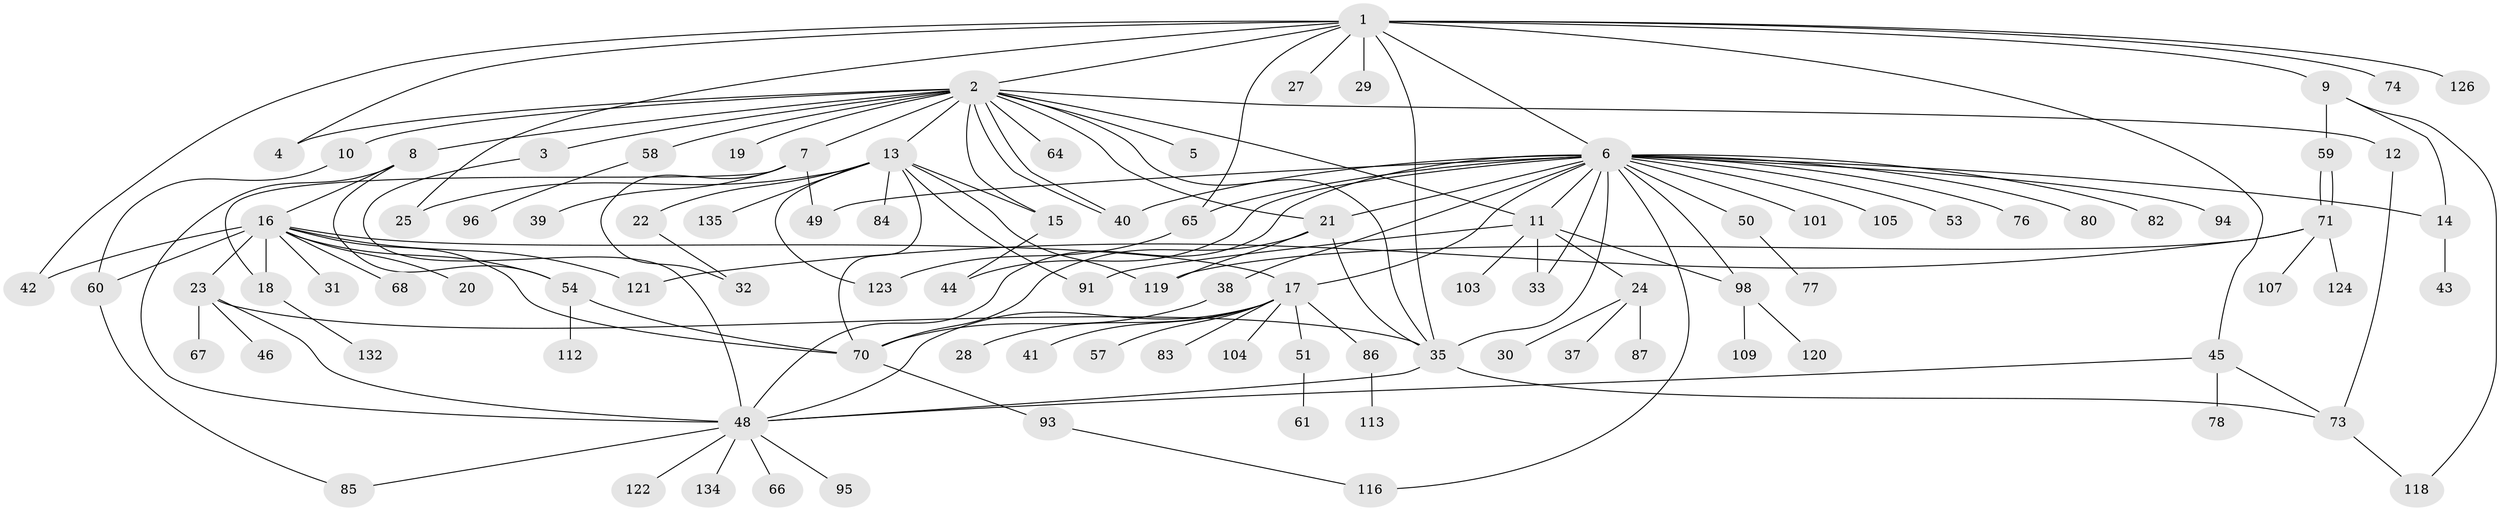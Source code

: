 // original degree distribution, {15: 0.007246376811594203, 18: 0.007246376811594203, 2: 0.2971014492753623, 1: 0.42028985507246375, 24: 0.007246376811594203, 6: 0.014492753623188406, 4: 0.043478260869565216, 3: 0.11594202898550725, 8: 0.007246376811594203, 11: 0.007246376811594203, 12: 0.014492753623188406, 9: 0.007246376811594203, 7: 0.007246376811594203, 5: 0.043478260869565216}
// Generated by graph-tools (version 1.1) at 2025/41/03/06/25 10:41:48]
// undirected, 99 vertices, 142 edges
graph export_dot {
graph [start="1"]
  node [color=gray90,style=filled];
  1 [super="+130"];
  2 [super="+99"];
  3;
  4;
  5;
  6 [super="+62"];
  7 [super="+63"];
  8;
  9 [super="+131"];
  10 [super="+81"];
  11 [super="+100"];
  12 [super="+69"];
  13 [super="+55"];
  14;
  15 [super="+36"];
  16 [super="+88"];
  17 [super="+47"];
  18 [super="+26"];
  19;
  20 [super="+56"];
  21 [super="+137"];
  22;
  23 [super="+138"];
  24 [super="+34"];
  25 [super="+102"];
  27;
  28;
  29;
  30;
  31;
  32 [super="+92"];
  33;
  35 [super="+133"];
  37;
  38 [super="+111"];
  39;
  40 [super="+75"];
  41;
  42;
  43 [super="+97"];
  44;
  45 [super="+108"];
  46;
  48 [super="+52"];
  49 [super="+115"];
  50;
  51 [super="+114"];
  53 [super="+72"];
  54 [super="+90"];
  57;
  58;
  59;
  60 [super="+117"];
  61;
  64;
  65 [super="+110"];
  66;
  67;
  68;
  70 [super="+136"];
  71 [super="+89"];
  73 [super="+79"];
  74;
  76;
  77;
  78;
  80;
  82;
  83;
  84;
  85;
  86;
  87;
  91;
  93 [super="+127"];
  94;
  95;
  96;
  98 [super="+106"];
  101;
  103;
  104 [super="+125"];
  105;
  107;
  109;
  112;
  113 [super="+128"];
  116;
  118;
  119;
  120;
  121;
  122;
  123;
  124 [super="+129"];
  126;
  132;
  134;
  135;
  1 -- 2;
  1 -- 4;
  1 -- 6;
  1 -- 9;
  1 -- 27;
  1 -- 29;
  1 -- 42;
  1 -- 45;
  1 -- 74;
  1 -- 126;
  1 -- 35;
  1 -- 25;
  1 -- 65;
  2 -- 3;
  2 -- 5;
  2 -- 7;
  2 -- 8;
  2 -- 10;
  2 -- 11;
  2 -- 12;
  2 -- 13;
  2 -- 15;
  2 -- 19;
  2 -- 21;
  2 -- 40;
  2 -- 40;
  2 -- 58;
  2 -- 64;
  2 -- 35;
  2 -- 4;
  3 -- 48;
  6 -- 11;
  6 -- 14;
  6 -- 17;
  6 -- 21 [weight=2];
  6 -- 33;
  6 -- 38;
  6 -- 40;
  6 -- 44;
  6 -- 48;
  6 -- 50;
  6 -- 53;
  6 -- 65;
  6 -- 76;
  6 -- 80;
  6 -- 82;
  6 -- 94;
  6 -- 98;
  6 -- 101;
  6 -- 105;
  6 -- 116;
  6 -- 49;
  6 -- 35;
  7 -- 32;
  7 -- 39;
  7 -- 49;
  7 -- 18;
  8 -- 16;
  8 -- 48;
  8 -- 54;
  9 -- 14;
  9 -- 59;
  9 -- 118;
  10 -- 60;
  11 -- 24;
  11 -- 33;
  11 -- 91;
  11 -- 103;
  11 -- 98;
  12 -- 73;
  13 -- 22;
  13 -- 25;
  13 -- 84;
  13 -- 91;
  13 -- 119;
  13 -- 123;
  13 -- 135;
  13 -- 15;
  13 -- 70;
  14 -- 43;
  15 -- 44;
  16 -- 17;
  16 -- 18;
  16 -- 20;
  16 -- 23;
  16 -- 31;
  16 -- 42;
  16 -- 54;
  16 -- 68;
  16 -- 70;
  16 -- 121;
  16 -- 60;
  17 -- 28;
  17 -- 41;
  17 -- 51;
  17 -- 57;
  17 -- 83;
  17 -- 86;
  17 -- 48;
  17 -- 104;
  18 -- 132;
  21 -- 35;
  21 -- 70;
  21 -- 119;
  22 -- 32;
  23 -- 46;
  23 -- 48;
  23 -- 67;
  23 -- 35;
  24 -- 30;
  24 -- 37;
  24 -- 87;
  35 -- 48;
  35 -- 73;
  38 -- 70;
  45 -- 78;
  45 -- 73;
  45 -- 48;
  48 -- 66;
  48 -- 85;
  48 -- 95;
  48 -- 122;
  48 -- 134;
  50 -- 77;
  51 -- 61;
  54 -- 70;
  54 -- 112;
  58 -- 96;
  59 -- 71;
  59 -- 71;
  60 -- 85;
  65 -- 123;
  70 -- 93;
  71 -- 119;
  71 -- 121;
  71 -- 107;
  71 -- 124;
  73 -- 118;
  86 -- 113;
  93 -- 116;
  98 -- 109;
  98 -- 120 [weight=2];
}
